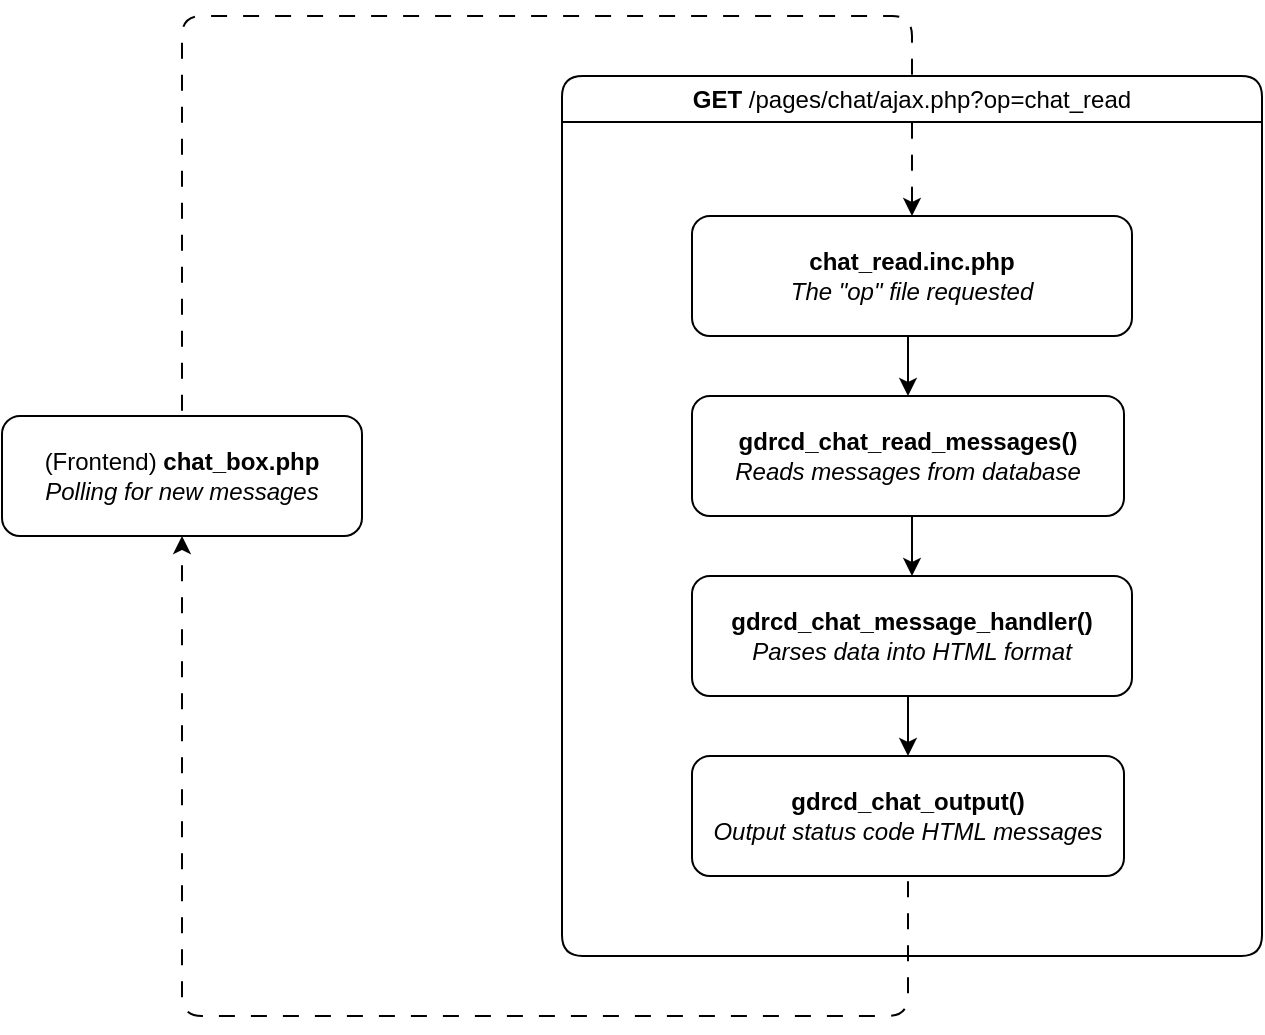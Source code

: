 <mxfile version="26.1.1" pages="3">
  <diagram name="Chat Read Flow" id="tkKmc-hg_kLEswWHbUML">
    <mxGraphModel dx="1509" dy="873" grid="1" gridSize="10" guides="1" tooltips="1" connect="1" arrows="1" fold="1" page="1" pageScale="1" pageWidth="827" pageHeight="1169" math="0" shadow="0">
      <root>
        <mxCell id="0" />
        <mxCell id="1" parent="0" />
        <mxCell id="ZgGb9hAIslSM3mA0YnWx-8" style="edgeStyle=orthogonalEdgeStyle;rounded=1;orthogonalLoop=1;jettySize=auto;html=1;exitX=0.5;exitY=0;exitDx=0;exitDy=0;flowAnimation=1;curved=0;entryX=0.5;entryY=0;entryDx=0;entryDy=0;" parent="1" source="wRKz8iayi13c8TbHn81h-1" target="wRKz8iayi13c8TbHn81h-3" edge="1">
          <mxGeometry relative="1" as="geometry">
            <mxPoint x="489" y="330" as="targetPoint" />
            <Array as="points">
              <mxPoint x="189" y="330" />
              <mxPoint x="554" y="330" />
            </Array>
          </mxGeometry>
        </mxCell>
        <mxCell id="wRKz8iayi13c8TbHn81h-1" value="(Frontend) &lt;b&gt;chat_box.php&lt;/b&gt;&lt;div&gt;&lt;i&gt;Polling for new messages&lt;/i&gt;&lt;/div&gt;" style="rounded=1;whiteSpace=wrap;html=1;shadow=0;" parent="1" vertex="1">
          <mxGeometry x="99" y="530" width="180" height="60" as="geometry" />
        </mxCell>
        <mxCell id="ZgGb9hAIslSM3mA0YnWx-4" value="GET&amp;nbsp;&lt;span style=&quot;font-weight: 400;&quot;&gt;/pages/chat/ajax.php?op=chat_read&lt;/span&gt;" style="swimlane;whiteSpace=wrap;html=1;fillColor=default;gradientColor=none;swimlaneFillColor=none;fillStyle=auto;strokeColor=default;rounded=1;shadow=0;glass=0;swimlaneLine=1;" parent="1" vertex="1">
          <mxGeometry x="379" y="360" width="350" height="440" as="geometry">
            <mxRectangle x="380" y="170" width="350" height="30" as="alternateBounds" />
          </mxGeometry>
        </mxCell>
        <mxCell id="6AAkMQZJYAR7nCEwbmXC-2" style="edgeStyle=orthogonalEdgeStyle;rounded=0;orthogonalLoop=1;jettySize=auto;html=1;exitX=0.5;exitY=1;exitDx=0;exitDy=0;entryX=0.5;entryY=0;entryDx=0;entryDy=0;" parent="ZgGb9hAIslSM3mA0YnWx-4" source="wRKz8iayi13c8TbHn81h-3" target="wRKz8iayi13c8TbHn81h-4" edge="1">
          <mxGeometry relative="1" as="geometry" />
        </mxCell>
        <mxCell id="wRKz8iayi13c8TbHn81h-3" value="&lt;b&gt;chat_read.inc.php&lt;/b&gt;&lt;div&gt;&lt;i&gt;The &quot;op&quot; file requested&lt;/i&gt;&lt;/div&gt;" style="rounded=1;whiteSpace=wrap;html=1;shadow=0;" parent="ZgGb9hAIslSM3mA0YnWx-4" vertex="1">
          <mxGeometry x="65" y="70" width="220" height="60" as="geometry" />
        </mxCell>
        <mxCell id="6AAkMQZJYAR7nCEwbmXC-1" style="edgeStyle=orthogonalEdgeStyle;rounded=0;orthogonalLoop=1;jettySize=auto;html=1;exitX=0.5;exitY=1;exitDx=0;exitDy=0;entryX=0.5;entryY=0;entryDx=0;entryDy=0;" parent="ZgGb9hAIslSM3mA0YnWx-4" source="wRKz8iayi13c8TbHn81h-4" target="wRKz8iayi13c8TbHn81h-5" edge="1">
          <mxGeometry relative="1" as="geometry" />
        </mxCell>
        <mxCell id="wRKz8iayi13c8TbHn81h-4" value="&lt;b&gt;gdrcd_chat_read_messages()&lt;/b&gt;&lt;div&gt;&lt;i&gt;Reads messages from database&lt;/i&gt;&lt;/div&gt;" style="rounded=1;whiteSpace=wrap;html=1;shadow=0;" parent="ZgGb9hAIslSM3mA0YnWx-4" vertex="1">
          <mxGeometry x="65" y="160" width="216" height="60" as="geometry" />
        </mxCell>
        <mxCell id="6AAkMQZJYAR7nCEwbmXC-3" style="edgeStyle=orthogonalEdgeStyle;rounded=0;orthogonalLoop=1;jettySize=auto;html=1;exitX=0.5;exitY=1;exitDx=0;exitDy=0;entryX=0.5;entryY=0;entryDx=0;entryDy=0;" parent="ZgGb9hAIslSM3mA0YnWx-4" source="wRKz8iayi13c8TbHn81h-5" target="wRKz8iayi13c8TbHn81h-6" edge="1">
          <mxGeometry relative="1" as="geometry" />
        </mxCell>
        <mxCell id="wRKz8iayi13c8TbHn81h-5" value="&lt;b&gt;gdrcd_chat_message_handler()&lt;/b&gt;&lt;div&gt;&lt;i&gt;Parses data into HTML format&lt;/i&gt;&lt;/div&gt;" style="rounded=1;whiteSpace=wrap;html=1;shadow=0;" parent="ZgGb9hAIslSM3mA0YnWx-4" vertex="1">
          <mxGeometry x="65" y="250" width="220" height="60" as="geometry" />
        </mxCell>
        <mxCell id="wRKz8iayi13c8TbHn81h-6" value="&lt;b&gt;gdrcd_chat_output()&lt;/b&gt;&lt;div&gt;&lt;i&gt;Output status code HTML messages&lt;/i&gt;&lt;/div&gt;" style="rounded=1;whiteSpace=wrap;html=1;shadow=0;" parent="ZgGb9hAIslSM3mA0YnWx-4" vertex="1">
          <mxGeometry x="65" y="340" width="216" height="60" as="geometry" />
        </mxCell>
        <mxCell id="ZgGb9hAIslSM3mA0YnWx-12" style="edgeStyle=orthogonalEdgeStyle;rounded=1;orthogonalLoop=1;jettySize=auto;html=1;exitX=0.5;exitY=1;exitDx=0;exitDy=0;entryX=0.5;entryY=1;entryDx=0;entryDy=0;flowAnimation=1;curved=0;" parent="1" source="wRKz8iayi13c8TbHn81h-6" target="wRKz8iayi13c8TbHn81h-1" edge="1">
          <mxGeometry relative="1" as="geometry">
            <Array as="points">
              <mxPoint x="552" y="830" />
              <mxPoint x="189" y="830" />
            </Array>
          </mxGeometry>
        </mxCell>
      </root>
    </mxGraphModel>
  </diagram>
  <diagram name="Chat Write Flow" id="dAS_sgvZhxlU6bTo77I6">
    <mxGraphModel dx="755" dy="436" grid="1" gridSize="10" guides="1" tooltips="1" connect="1" arrows="1" fold="1" page="1" pageScale="1" pageWidth="850" pageHeight="1100" math="0" shadow="0">
      <root>
        <mxCell id="0" />
        <mxCell id="1" parent="0" />
        <mxCell id="4LLu1Jivq2IV4bi7IUUq-10" style="edgeStyle=orthogonalEdgeStyle;rounded=1;orthogonalLoop=1;jettySize=auto;html=1;exitX=0.5;exitY=0;exitDx=0;exitDy=0;entryX=0.5;entryY=0;entryDx=0;entryDy=0;curved=0;" edge="1" parent="1" source="2" target="4">
          <mxGeometry relative="1" as="geometry">
            <Array as="points">
              <mxPoint x="170" y="270" />
              <mxPoint x="575" y="270" />
            </Array>
          </mxGeometry>
        </mxCell>
        <mxCell id="2" value="(Frontend) &lt;b&gt;chat_input.php&lt;/b&gt;&lt;div&gt;&lt;i&gt;User submit the form&lt;/i&gt;&lt;/div&gt;" style="rounded=1;whiteSpace=wrap;html=1;shadow=0;labelBackgroundColor=none;" parent="1" vertex="1">
          <mxGeometry x="80" y="514.93" width="180" height="60" as="geometry" />
        </mxCell>
        <mxCell id="NIz4z0urmP1CqHdzQr4S-14" value="POST&amp;nbsp;&lt;span style=&quot;font-weight: 400;&quot;&gt;/pages/chat/ajax.php?op=chat_write&lt;/span&gt;" style="swimlane;whiteSpace=wrap;html=1;rounded=1;" parent="1" vertex="1">
          <mxGeometry x="380" y="299.93" width="390" height="530.07" as="geometry" />
        </mxCell>
        <mxCell id="EbmHh_hhAkh4ri_X0qZr-14" style="edgeStyle=orthogonalEdgeStyle;rounded=0;orthogonalLoop=1;jettySize=auto;html=1;exitX=0.5;exitY=1;exitDx=0;exitDy=0;entryX=0.5;entryY=0;entryDx=0;entryDy=0;" parent="NIz4z0urmP1CqHdzQr4S-14" source="4" target="6" edge="1">
          <mxGeometry relative="1" as="geometry" />
        </mxCell>
        <mxCell id="4" value="&lt;b&gt;chat_write.inc.php&lt;/b&gt;&lt;div&gt;&lt;i&gt;The &quot;op&quot; file requested&lt;/i&gt;&lt;b&gt;&lt;/b&gt;&lt;/div&gt;" style="rounded=1;whiteSpace=wrap;html=1;shadow=0;labelBackgroundColor=none;" parent="NIz4z0urmP1CqHdzQr4S-14" vertex="1">
          <mxGeometry x="50" y="59" width="290" height="60" as="geometry" />
        </mxCell>
        <mxCell id="0OY1WHZMbRd_Q9_VEoz0-11" style="edgeStyle=orthogonalEdgeStyle;rounded=0;orthogonalLoop=1;jettySize=auto;html=1;exitX=0.5;exitY=1;exitDx=0;exitDy=0;entryX=0.5;entryY=0;entryDx=0;entryDy=0;" edge="1" parent="NIz4z0urmP1CqHdzQr4S-14" source="6" target="0OY1WHZMbRd_Q9_VEoz0-8">
          <mxGeometry relative="1" as="geometry" />
        </mxCell>
        <mxCell id="6" value="&lt;b&gt;gdrcd_chat_write_message()&lt;/b&gt;&lt;div&gt;&lt;i&gt;Parses the user payload and attempt to store it&lt;/i&gt;&lt;/div&gt;" style="rounded=1;whiteSpace=wrap;html=1;shadow=0;labelBackgroundColor=none;" parent="NIz4z0urmP1CqHdzQr4S-14" vertex="1">
          <mxGeometry x="50" y="159" width="290" height="60" as="geometry" />
        </mxCell>
        <mxCell id="EbmHh_hhAkh4ri_X0qZr-16" style="edgeStyle=orthogonalEdgeStyle;rounded=1;orthogonalLoop=1;jettySize=auto;html=1;exitX=0.5;exitY=1;exitDx=0;exitDy=0;entryX=0.5;entryY=0;entryDx=0;entryDy=0;curved=0;" parent="NIz4z0urmP1CqHdzQr4S-14" source="7" target="8" edge="1">
          <mxGeometry relative="1" as="geometry" />
        </mxCell>
        <mxCell id="7" value="&lt;div&gt;&lt;b&gt;gdrcd_chat_db_insert()&lt;/b&gt;&lt;/div&gt;&lt;div&gt;&lt;i&gt;Happy path&lt;/i&gt;&lt;/div&gt;" style="rounded=1;whiteSpace=wrap;html=1;shadow=0;labelBackgroundColor=none;" parent="NIz4z0urmP1CqHdzQr4S-14" vertex="1">
          <mxGeometry x="50" y="320.07" width="140" height="60" as="geometry" />
        </mxCell>
        <mxCell id="8" value="&lt;b&gt;gdrcd_chat_output()&lt;/b&gt;&lt;div&gt;&lt;i&gt;Output status code and data&lt;/i&gt;&lt;/div&gt;" style="rounded=1;whiteSpace=wrap;html=1;shadow=0;labelBackgroundColor=none;" parent="NIz4z0urmP1CqHdzQr4S-14" vertex="1">
          <mxGeometry x="50" y="440.07" width="290" height="60" as="geometry" />
        </mxCell>
        <mxCell id="EbmHh_hhAkh4ri_X0qZr-21" style="edgeStyle=orthogonalEdgeStyle;rounded=1;orthogonalLoop=1;jettySize=auto;html=1;exitX=0.5;exitY=1;exitDx=0;exitDy=0;entryX=0.5;entryY=0;entryDx=0;entryDy=0;curved=0;" parent="NIz4z0urmP1CqHdzQr4S-14" source="EbmHh_hhAkh4ri_X0qZr-17" target="8" edge="1">
          <mxGeometry relative="1" as="geometry" />
        </mxCell>
        <mxCell id="EbmHh_hhAkh4ri_X0qZr-17" value="&lt;b&gt;Error&lt;/b&gt;&lt;div&gt;&lt;i&gt;Sad Path&lt;/i&gt;&lt;/div&gt;" style="rounded=1;whiteSpace=wrap;html=1;shadow=0;labelBackgroundColor=none;fillColor=#a20025;fontColor=#ffffff;strokeColor=#6F0000;sketch=1;curveFitting=1;jiggle=2;" parent="NIz4z0urmP1CqHdzQr4S-14" vertex="1">
          <mxGeometry x="210" y="320.07" width="130" height="60" as="geometry" />
        </mxCell>
        <mxCell id="0OY1WHZMbRd_Q9_VEoz0-12" style="edgeStyle=orthogonalEdgeStyle;rounded=1;orthogonalLoop=1;jettySize=auto;html=1;exitX=1;exitY=0.5;exitDx=0;exitDy=0;curved=0;" edge="1" parent="NIz4z0urmP1CqHdzQr4S-14" source="0OY1WHZMbRd_Q9_VEoz0-8" target="EbmHh_hhAkh4ri_X0qZr-17">
          <mxGeometry relative="1" as="geometry" />
        </mxCell>
        <mxCell id="0OY1WHZMbRd_Q9_VEoz0-13" style="edgeStyle=orthogonalEdgeStyle;rounded=1;orthogonalLoop=1;jettySize=auto;html=1;exitX=0;exitY=0.5;exitDx=0;exitDy=0;curved=0;" edge="1" parent="NIz4z0urmP1CqHdzQr4S-14" source="0OY1WHZMbRd_Q9_VEoz0-8" target="7">
          <mxGeometry relative="1" as="geometry" />
        </mxCell>
        <mxCell id="0OY1WHZMbRd_Q9_VEoz0-8" value="&lt;b&gt;Success&lt;/b&gt;" style="rhombus;whiteSpace=wrap;html=1;" vertex="1" parent="NIz4z0urmP1CqHdzQr4S-14">
          <mxGeometry x="145" y="248.07" width="100" height="59.93" as="geometry" />
        </mxCell>
        <mxCell id="XmWSTHliuA1QyPoieb4d-8" value="&lt;b&gt;&lt;font style=&quot;font-size: 8px;&quot;&gt;TRUE&lt;/font&gt;&lt;/b&gt;" style="text;html=1;align=center;verticalAlign=middle;whiteSpace=wrap;rounded=0;" vertex="1" parent="NIz4z0urmP1CqHdzQr4S-14">
          <mxGeometry x="100" y="248.07" width="60" height="30" as="geometry" />
        </mxCell>
        <mxCell id="XmWSTHliuA1QyPoieb4d-9" value="&lt;b&gt;&lt;font style=&quot;font-size: 8px;&quot;&gt;FALSE&lt;/font&gt;&lt;/b&gt;" style="text;html=1;align=center;verticalAlign=middle;whiteSpace=wrap;rounded=0;" vertex="1" parent="NIz4z0urmP1CqHdzQr4S-14">
          <mxGeometry x="230" y="248.07" width="60" height="30" as="geometry" />
        </mxCell>
        <mxCell id="Lxl2yDHLMWrk9Z_exJcf-9" style="edgeStyle=orthogonalEdgeStyle;rounded=1;orthogonalLoop=1;jettySize=auto;html=1;exitX=0.5;exitY=1;exitDx=0;exitDy=0;entryX=0.5;entryY=1;entryDx=0;entryDy=0;curved=0;" parent="1" source="8" target="2" edge="1">
          <mxGeometry relative="1" as="geometry">
            <Array as="points">
              <mxPoint x="570" y="800" />
              <mxPoint x="570" y="860" />
              <mxPoint x="170" y="860" />
            </Array>
          </mxGeometry>
        </mxCell>
      </root>
    </mxGraphModel>
  </diagram>
  <diagram id="ZV6wp5MYR0yg2kP5qdC2" name="Chat Use Skills">
    <mxGraphModel dx="1147" dy="663" grid="1" gridSize="10" guides="1" tooltips="1" connect="1" arrows="1" fold="1" page="1" pageScale="1" pageWidth="827" pageHeight="1169" math="0" shadow="0">
      <root>
        <mxCell id="0" />
        <mxCell id="1" parent="0" />
        <mxCell id="JrIsoeZ5lpp4Z_wfZeFN-1" style="edgeStyle=orthogonalEdgeStyle;rounded=1;orthogonalLoop=1;jettySize=auto;html=1;exitX=0.5;exitY=0;exitDx=0;exitDy=0;entryX=0.5;entryY=0;entryDx=0;entryDy=0;flowAnimation=0;curved=0;" edge="1" parent="1" source="JrIsoeZ5lpp4Z_wfZeFN-2" target="JrIsoeZ5lpp4Z_wfZeFN-5">
          <mxGeometry relative="1" as="geometry">
            <Array as="points">
              <mxPoint x="144" y="159" />
              <mxPoint x="544" y="159" />
            </Array>
          </mxGeometry>
        </mxCell>
        <mxCell id="JrIsoeZ5lpp4Z_wfZeFN-2" value="(Frontend) &lt;b&gt;chat_input.php&lt;/b&gt;&lt;div&gt;&lt;i&gt;User submit the form&lt;/i&gt;&lt;/div&gt;" style="rounded=1;whiteSpace=wrap;html=1;shadow=0;labelBackgroundColor=none;" vertex="1" parent="1">
          <mxGeometry x="54" y="434" width="180" height="60" as="geometry" />
        </mxCell>
        <mxCell id="JrIsoeZ5lpp4Z_wfZeFN-3" value="POST&amp;nbsp;&lt;span style=&quot;font-weight: 400;&quot;&gt;/pages/chat/ajax.php?op=chat_skillsystem&lt;/span&gt;" style="swimlane;whiteSpace=wrap;html=1;rounded=1;" vertex="1" parent="1">
          <mxGeometry x="354" y="189" width="420" height="790" as="geometry">
            <mxRectangle x="354" y="189" width="416" height="30" as="alternateBounds" />
          </mxGeometry>
        </mxCell>
        <mxCell id="JrIsoeZ5lpp4Z_wfZeFN-47" style="edgeStyle=orthogonalEdgeStyle;rounded=1;orthogonalLoop=1;jettySize=auto;html=1;exitX=0.5;exitY=1;exitDx=0;exitDy=0;entryX=0.5;entryY=0;entryDx=0;entryDy=0;curved=0;" edge="1" parent="JrIsoeZ5lpp4Z_wfZeFN-3" source="JrIsoeZ5lpp4Z_wfZeFN-5" target="JrIsoeZ5lpp4Z_wfZeFN-15">
          <mxGeometry relative="1" as="geometry" />
        </mxCell>
        <mxCell id="JrIsoeZ5lpp4Z_wfZeFN-5" value="&lt;b&gt;chat_skillsystem.inc.php&lt;/b&gt;&lt;div&gt;&lt;i&gt;The &quot;op&quot; file requested&lt;/i&gt;&lt;b&gt;&lt;/b&gt;&lt;/div&gt;" style="rounded=1;whiteSpace=wrap;html=1;shadow=0;labelBackgroundColor=none;" vertex="1" parent="JrIsoeZ5lpp4Z_wfZeFN-3">
          <mxGeometry x="50" y="59" width="280" height="60" as="geometry" />
        </mxCell>
        <mxCell id="JrIsoeZ5lpp4Z_wfZeFN-11" value="&lt;b&gt;gdrcd_chat_output()&lt;/b&gt;&lt;div&gt;&lt;i style=&quot;&quot;&gt;Output status code and data&lt;/i&gt;&lt;/div&gt;" style="rounded=1;whiteSpace=wrap;html=1;shadow=0;labelBackgroundColor=none;" vertex="1" parent="JrIsoeZ5lpp4Z_wfZeFN-3">
          <mxGeometry x="50" y="703" width="280" height="60" as="geometry" />
        </mxCell>
        <mxCell id="JrIsoeZ5lpp4Z_wfZeFN-33" style="edgeStyle=orthogonalEdgeStyle;rounded=1;orthogonalLoop=1;jettySize=auto;html=1;exitX=0.5;exitY=1;exitDx=0;exitDy=0;entryX=0.5;entryY=0;entryDx=0;entryDy=0;curved=0;" edge="1" parent="JrIsoeZ5lpp4Z_wfZeFN-3" source="JrIsoeZ5lpp4Z_wfZeFN-15" target="JrIsoeZ5lpp4Z_wfZeFN-16">
          <mxGeometry relative="1" as="geometry" />
        </mxCell>
        <mxCell id="JrIsoeZ5lpp4Z_wfZeFN-15" value="&lt;b&gt;switch($selezione_tiro)&lt;/b&gt;&lt;div&gt;&lt;i&gt;Selects the proper action based on user pick&lt;/i&gt;&lt;/div&gt;" style="rounded=1;whiteSpace=wrap;html=1;shadow=0;labelBackgroundColor=none;" vertex="1" parent="JrIsoeZ5lpp4Z_wfZeFN-3">
          <mxGeometry x="50" y="150" width="280" height="60" as="geometry" />
        </mxCell>
        <mxCell id="JrIsoeZ5lpp4Z_wfZeFN-25" style="edgeStyle=orthogonalEdgeStyle;rounded=0;orthogonalLoop=1;jettySize=auto;html=1;exitX=1;exitY=0.5;exitDx=0;exitDy=0;entryX=0;entryY=0.5;entryDx=0;entryDy=0;" edge="1" parent="JrIsoeZ5lpp4Z_wfZeFN-3" source="JrIsoeZ5lpp4Z_wfZeFN-16" target="JrIsoeZ5lpp4Z_wfZeFN-24">
          <mxGeometry relative="1" as="geometry" />
        </mxCell>
        <mxCell id="JrIsoeZ5lpp4Z_wfZeFN-31" style="edgeStyle=orthogonalEdgeStyle;rounded=0;orthogonalLoop=1;jettySize=auto;html=1;exitX=0.5;exitY=1;exitDx=0;exitDy=0;entryX=0.5;entryY=0;entryDx=0;entryDy=0;" edge="1" parent="JrIsoeZ5lpp4Z_wfZeFN-3" source="JrIsoeZ5lpp4Z_wfZeFN-16" target="JrIsoeZ5lpp4Z_wfZeFN-27">
          <mxGeometry relative="1" as="geometry" />
        </mxCell>
        <mxCell id="JrIsoeZ5lpp4Z_wfZeFN-16" value="&lt;b&gt;skills&lt;/b&gt;" style="rhombus;whiteSpace=wrap;html=1;" vertex="1" parent="JrIsoeZ5lpp4Z_wfZeFN-3">
          <mxGeometry x="50" y="245" width="80" height="60" as="geometry" />
        </mxCell>
        <mxCell id="JrIsoeZ5lpp4Z_wfZeFN-42" style="edgeStyle=orthogonalEdgeStyle;rounded=1;orthogonalLoop=1;jettySize=auto;html=1;exitX=1;exitY=0.5;exitDx=0;exitDy=0;entryX=0.5;entryY=0;entryDx=0;entryDy=0;curved=0;" edge="1" parent="JrIsoeZ5lpp4Z_wfZeFN-3" source="JrIsoeZ5lpp4Z_wfZeFN-24" target="JrIsoeZ5lpp4Z_wfZeFN-11">
          <mxGeometry relative="1" as="geometry">
            <Array as="points">
              <mxPoint x="370" y="275" />
              <mxPoint x="370" y="670" />
              <mxPoint x="190" y="670" />
            </Array>
          </mxGeometry>
        </mxCell>
        <mxCell id="JrIsoeZ5lpp4Z_wfZeFN-24" value="&lt;div&gt;&lt;b&gt;gdrcd_chat_use_skill()&lt;/b&gt;&lt;/div&gt;&lt;div&gt;&lt;i&gt;Uses character skill&lt;/i&gt;&lt;/div&gt;" style="rounded=1;whiteSpace=wrap;html=1;shadow=0;labelBackgroundColor=none;" vertex="1" parent="JrIsoeZ5lpp4Z_wfZeFN-3">
          <mxGeometry x="150" y="245" width="180" height="60" as="geometry" />
        </mxCell>
        <mxCell id="JrIsoeZ5lpp4Z_wfZeFN-44" style="edgeStyle=orthogonalEdgeStyle;rounded=1;orthogonalLoop=1;jettySize=auto;html=1;exitX=1;exitY=0.5;exitDx=0;exitDy=0;entryX=0.5;entryY=0;entryDx=0;entryDy=0;curved=0;" edge="1" parent="JrIsoeZ5lpp4Z_wfZeFN-3" source="JrIsoeZ5lpp4Z_wfZeFN-26" target="JrIsoeZ5lpp4Z_wfZeFN-11">
          <mxGeometry relative="1" as="geometry">
            <Array as="points">
              <mxPoint x="370" y="355" />
              <mxPoint x="370" y="670" />
              <mxPoint x="190" y="670" />
            </Array>
          </mxGeometry>
        </mxCell>
        <mxCell id="JrIsoeZ5lpp4Z_wfZeFN-26" value="&lt;div&gt;&lt;b&gt;gdrcd_chat_use_stats()&lt;/b&gt;&lt;/div&gt;&lt;div&gt;&lt;i&gt;Uses character stats&lt;/i&gt;&lt;/div&gt;" style="rounded=1;whiteSpace=wrap;html=1;shadow=0;labelBackgroundColor=none;" vertex="1" parent="JrIsoeZ5lpp4Z_wfZeFN-3">
          <mxGeometry x="150" y="325" width="180" height="60" as="geometry" />
        </mxCell>
        <mxCell id="JrIsoeZ5lpp4Z_wfZeFN-32" style="edgeStyle=orthogonalEdgeStyle;rounded=0;orthogonalLoop=1;jettySize=auto;html=1;exitX=1;exitY=0.5;exitDx=0;exitDy=0;entryX=0;entryY=0.5;entryDx=0;entryDy=0;" edge="1" parent="JrIsoeZ5lpp4Z_wfZeFN-3" source="JrIsoeZ5lpp4Z_wfZeFN-27" target="JrIsoeZ5lpp4Z_wfZeFN-26">
          <mxGeometry relative="1" as="geometry" />
        </mxCell>
        <mxCell id="JrIsoeZ5lpp4Z_wfZeFN-37" style="edgeStyle=orthogonalEdgeStyle;rounded=0;orthogonalLoop=1;jettySize=auto;html=1;exitX=0.5;exitY=1;exitDx=0;exitDy=0;entryX=0.5;entryY=0;entryDx=0;entryDy=0;" edge="1" parent="JrIsoeZ5lpp4Z_wfZeFN-3" source="JrIsoeZ5lpp4Z_wfZeFN-27" target="JrIsoeZ5lpp4Z_wfZeFN-36">
          <mxGeometry relative="1" as="geometry" />
        </mxCell>
        <mxCell id="JrIsoeZ5lpp4Z_wfZeFN-27" value="&lt;b&gt;stats&lt;/b&gt;" style="rhombus;whiteSpace=wrap;html=1;" vertex="1" parent="JrIsoeZ5lpp4Z_wfZeFN-3">
          <mxGeometry x="50" y="325" width="80" height="60" as="geometry" />
        </mxCell>
        <mxCell id="JrIsoeZ5lpp4Z_wfZeFN-45" style="edgeStyle=orthogonalEdgeStyle;rounded=1;orthogonalLoop=1;jettySize=auto;html=1;exitX=1;exitY=0.5;exitDx=0;exitDy=0;entryX=0.5;entryY=0;entryDx=0;entryDy=0;curved=0;" edge="1" parent="JrIsoeZ5lpp4Z_wfZeFN-3" source="JrIsoeZ5lpp4Z_wfZeFN-34" target="JrIsoeZ5lpp4Z_wfZeFN-11">
          <mxGeometry relative="1" as="geometry">
            <Array as="points">
              <mxPoint x="370" y="435" />
              <mxPoint x="370" y="670" />
              <mxPoint x="190" y="670" />
            </Array>
          </mxGeometry>
        </mxCell>
        <mxCell id="JrIsoeZ5lpp4Z_wfZeFN-34" value="&lt;div&gt;&lt;b&gt;gdrcd_chat_use_dice()&lt;/b&gt;&lt;/div&gt;&lt;div&gt;&lt;i&gt;Roll selected dice&lt;/i&gt;&lt;b&gt;&lt;/b&gt;&lt;/div&gt;" style="rounded=1;whiteSpace=wrap;html=1;shadow=0;labelBackgroundColor=none;" vertex="1" parent="JrIsoeZ5lpp4Z_wfZeFN-3">
          <mxGeometry x="150" y="405" width="180" height="60" as="geometry" />
        </mxCell>
        <mxCell id="JrIsoeZ5lpp4Z_wfZeFN-35" style="edgeStyle=orthogonalEdgeStyle;rounded=0;orthogonalLoop=1;jettySize=auto;html=1;exitX=1;exitY=0.5;exitDx=0;exitDy=0;entryX=0;entryY=0.5;entryDx=0;entryDy=0;" edge="1" parent="JrIsoeZ5lpp4Z_wfZeFN-3" source="JrIsoeZ5lpp4Z_wfZeFN-36" target="JrIsoeZ5lpp4Z_wfZeFN-34">
          <mxGeometry relative="1" as="geometry" />
        </mxCell>
        <mxCell id="JrIsoeZ5lpp4Z_wfZeFN-41" style="edgeStyle=orthogonalEdgeStyle;rounded=0;orthogonalLoop=1;jettySize=auto;html=1;exitX=0.5;exitY=1;exitDx=0;exitDy=0;entryX=0.5;entryY=0;entryDx=0;entryDy=0;" edge="1" parent="JrIsoeZ5lpp4Z_wfZeFN-3" source="JrIsoeZ5lpp4Z_wfZeFN-36" target="JrIsoeZ5lpp4Z_wfZeFN-40">
          <mxGeometry relative="1" as="geometry" />
        </mxCell>
        <mxCell id="JrIsoeZ5lpp4Z_wfZeFN-36" value="&lt;b&gt;dice&lt;/b&gt;" style="rhombus;whiteSpace=wrap;html=1;" vertex="1" parent="JrIsoeZ5lpp4Z_wfZeFN-3">
          <mxGeometry x="50" y="405" width="80" height="60" as="geometry" />
        </mxCell>
        <mxCell id="JrIsoeZ5lpp4Z_wfZeFN-46" style="edgeStyle=orthogonalEdgeStyle;rounded=1;orthogonalLoop=1;jettySize=auto;html=1;exitX=1;exitY=0.5;exitDx=0;exitDy=0;entryX=0.5;entryY=0;entryDx=0;entryDy=0;curved=0;" edge="1" parent="JrIsoeZ5lpp4Z_wfZeFN-3" source="JrIsoeZ5lpp4Z_wfZeFN-38" target="JrIsoeZ5lpp4Z_wfZeFN-11">
          <mxGeometry relative="1" as="geometry">
            <Array as="points">
              <mxPoint x="370" y="516" />
              <mxPoint x="370" y="670" />
              <mxPoint x="190" y="670" />
            </Array>
          </mxGeometry>
        </mxCell>
        <mxCell id="JrIsoeZ5lpp4Z_wfZeFN-38" value="&lt;div&gt;&lt;b&gt;gdrcd_chat_use_item()&lt;/b&gt;&lt;/div&gt;&lt;div&gt;&lt;i&gt;Uses an item in the inventory&lt;/i&gt;&lt;/div&gt;" style="rounded=1;whiteSpace=wrap;html=1;shadow=0;labelBackgroundColor=none;" vertex="1" parent="JrIsoeZ5lpp4Z_wfZeFN-3">
          <mxGeometry x="150" y="486" width="180" height="60" as="geometry" />
        </mxCell>
        <mxCell id="JrIsoeZ5lpp4Z_wfZeFN-39" style="edgeStyle=orthogonalEdgeStyle;rounded=0;orthogonalLoop=1;jettySize=auto;html=1;exitX=1;exitY=0.5;exitDx=0;exitDy=0;entryX=0;entryY=0.5;entryDx=0;entryDy=0;" edge="1" parent="JrIsoeZ5lpp4Z_wfZeFN-3" source="JrIsoeZ5lpp4Z_wfZeFN-40" target="JrIsoeZ5lpp4Z_wfZeFN-38">
          <mxGeometry relative="1" as="geometry" />
        </mxCell>
        <mxCell id="AZJ4NbclhyCLxj3LI_5V-2" style="edgeStyle=orthogonalEdgeStyle;rounded=1;orthogonalLoop=1;jettySize=auto;html=1;exitX=0.5;exitY=1;exitDx=0;exitDy=0;entryX=0.5;entryY=0;entryDx=0;entryDy=0;curved=0;" edge="1" parent="JrIsoeZ5lpp4Z_wfZeFN-3" source="JrIsoeZ5lpp4Z_wfZeFN-40" target="AZJ4NbclhyCLxj3LI_5V-1">
          <mxGeometry relative="1" as="geometry" />
        </mxCell>
        <mxCell id="JrIsoeZ5lpp4Z_wfZeFN-40" value="&lt;b&gt;items&lt;/b&gt;" style="rhombus;whiteSpace=wrap;html=1;" vertex="1" parent="JrIsoeZ5lpp4Z_wfZeFN-3">
          <mxGeometry x="50" y="486" width="80" height="60" as="geometry" />
        </mxCell>
        <mxCell id="9Txoy54A5utU5cLtfbpa-11" style="edgeStyle=orthogonalEdgeStyle;rounded=1;orthogonalLoop=1;jettySize=auto;html=1;exitX=0.5;exitY=1;exitDx=0;exitDy=0;entryX=0.5;entryY=0;entryDx=0;entryDy=0;curved=0;" edge="1" parent="JrIsoeZ5lpp4Z_wfZeFN-3" source="AZJ4NbclhyCLxj3LI_5V-1" target="JrIsoeZ5lpp4Z_wfZeFN-11">
          <mxGeometry relative="1" as="geometry" />
        </mxCell>
        <mxCell id="AZJ4NbclhyCLxj3LI_5V-1" value="&lt;b&gt;Invalid Case&lt;/b&gt;&lt;div&gt;&lt;div&gt;&lt;i&gt;Sad Path&lt;/i&gt;&lt;/div&gt;&lt;/div&gt;" style="rounded=1;whiteSpace=wrap;html=1;shadow=0;labelBackgroundColor=none;fillColor=#a20025;fontColor=#ffffff;strokeColor=#6F0000;sketch=1;curveFitting=1;jiggle=2;" vertex="1" parent="JrIsoeZ5lpp4Z_wfZeFN-3">
          <mxGeometry x="50" y="588" width="280" height="60" as="geometry" />
        </mxCell>
        <mxCell id="9Txoy54A5utU5cLtfbpa-2" value="&lt;b&gt;&lt;font style=&quot;font-size: 8px;&quot;&gt;TRUE&lt;/font&gt;&lt;/b&gt;" style="text;html=1;align=center;verticalAlign=middle;whiteSpace=wrap;rounded=0;" vertex="1" parent="JrIsoeZ5lpp4Z_wfZeFN-3">
          <mxGeometry x="103" y="245" width="60" height="30" as="geometry" />
        </mxCell>
        <mxCell id="9Txoy54A5utU5cLtfbpa-3" value="&lt;b&gt;&lt;font style=&quot;font-size: 8px;&quot;&gt;TRUE&lt;/font&gt;&lt;/b&gt;" style="text;html=1;align=center;verticalAlign=middle;whiteSpace=wrap;rounded=0;" vertex="1" parent="JrIsoeZ5lpp4Z_wfZeFN-3">
          <mxGeometry x="103" y="325" width="60" height="30" as="geometry" />
        </mxCell>
        <mxCell id="9Txoy54A5utU5cLtfbpa-4" value="&lt;b&gt;&lt;font style=&quot;font-size: 8px;&quot;&gt;TRUE&lt;/font&gt;&lt;/b&gt;" style="text;html=1;align=center;verticalAlign=middle;whiteSpace=wrap;rounded=0;" vertex="1" parent="JrIsoeZ5lpp4Z_wfZeFN-3">
          <mxGeometry x="103" y="405" width="60" height="30" as="geometry" />
        </mxCell>
        <mxCell id="9Txoy54A5utU5cLtfbpa-5" value="&lt;b&gt;&lt;font style=&quot;font-size: 8px;&quot;&gt;TRUE&lt;/font&gt;&lt;/b&gt;" style="text;html=1;align=center;verticalAlign=middle;whiteSpace=wrap;rounded=0;" vertex="1" parent="JrIsoeZ5lpp4Z_wfZeFN-3">
          <mxGeometry x="103" y="486" width="60" height="30" as="geometry" />
        </mxCell>
        <mxCell id="9Txoy54A5utU5cLtfbpa-7" value="&lt;b&gt;&lt;font style=&quot;font-size: 8px;&quot;&gt;FALSE&lt;/font&gt;&lt;/b&gt;" style="text;html=1;align=center;verticalAlign=middle;whiteSpace=wrap;rounded=0;" vertex="1" parent="JrIsoeZ5lpp4Z_wfZeFN-3">
          <mxGeometry x="36" y="295" width="60" height="30" as="geometry" />
        </mxCell>
        <mxCell id="9Txoy54A5utU5cLtfbpa-8" value="&lt;b&gt;&lt;font style=&quot;font-size: 8px;&quot;&gt;FALSE&lt;/font&gt;&lt;/b&gt;" style="text;html=1;align=center;verticalAlign=middle;whiteSpace=wrap;rounded=0;" vertex="1" parent="JrIsoeZ5lpp4Z_wfZeFN-3">
          <mxGeometry x="36" y="375" width="60" height="30" as="geometry" />
        </mxCell>
        <mxCell id="9Txoy54A5utU5cLtfbpa-9" value="&lt;b&gt;&lt;font style=&quot;font-size: 8px;&quot;&gt;FALSE&lt;/font&gt;&lt;/b&gt;" style="text;html=1;align=center;verticalAlign=middle;whiteSpace=wrap;rounded=0;" vertex="1" parent="JrIsoeZ5lpp4Z_wfZeFN-3">
          <mxGeometry x="36" y="456" width="60" height="30" as="geometry" />
        </mxCell>
        <mxCell id="9Txoy54A5utU5cLtfbpa-10" value="&lt;b&gt;&lt;font style=&quot;font-size: 8px;&quot;&gt;FALSE&lt;/font&gt;&lt;/b&gt;" style="text;html=1;align=center;verticalAlign=middle;whiteSpace=wrap;rounded=0;" vertex="1" parent="JrIsoeZ5lpp4Z_wfZeFN-3">
          <mxGeometry x="36" y="535" width="60" height="30" as="geometry" />
        </mxCell>
        <mxCell id="JrIsoeZ5lpp4Z_wfZeFN-14" style="edgeStyle=orthogonalEdgeStyle;rounded=1;orthogonalLoop=1;jettySize=auto;html=1;exitX=0.5;exitY=1;exitDx=0;exitDy=0;entryX=0.5;entryY=1;entryDx=0;entryDy=0;curved=0;" edge="1" parent="1" source="JrIsoeZ5lpp4Z_wfZeFN-11" target="JrIsoeZ5lpp4Z_wfZeFN-2">
          <mxGeometry relative="1" as="geometry">
            <Array as="points">
              <mxPoint x="544" y="1009" />
              <mxPoint x="144" y="1009" />
            </Array>
          </mxGeometry>
        </mxCell>
      </root>
    </mxGraphModel>
  </diagram>
</mxfile>
